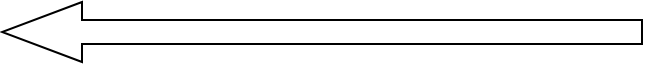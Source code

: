 <mxfile version="21.6.5" type="github">
  <diagram name="第 1 页" id="qjEVdWlCl-vrtXjyWgpm">
    <mxGraphModel dx="1434" dy="782" grid="1" gridSize="10" guides="1" tooltips="1" connect="1" arrows="1" fold="1" page="1" pageScale="1" pageWidth="827" pageHeight="1169" math="0" shadow="0">
      <root>
        <mxCell id="0" />
        <mxCell id="1" parent="0" />
        <mxCell id="dzximdqJNNLy0Xr_BqlF-1" value="" style="html=1;shadow=0;dashed=0;align=center;verticalAlign=middle;shape=mxgraph.arrows2.arrow;dy=0.6;dx=40;flipH=1;notch=0;" vertex="1" parent="1">
          <mxGeometry x="200" y="300" width="320" height="30" as="geometry" />
        </mxCell>
      </root>
    </mxGraphModel>
  </diagram>
</mxfile>
